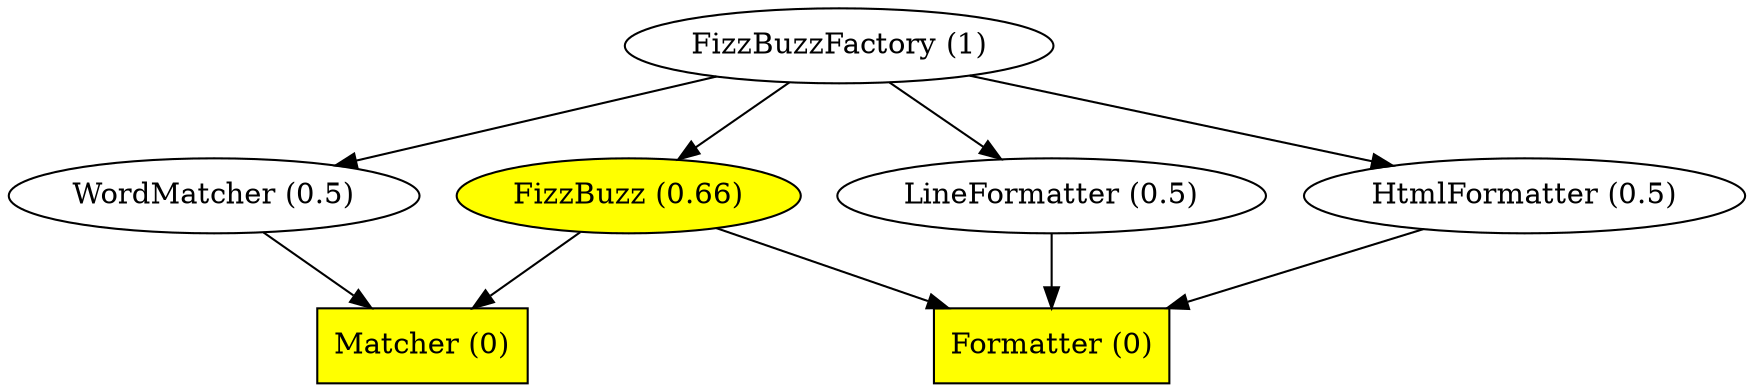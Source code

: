 digraph {

	Matcher[label="Matcher (0)",fillcolor="yellow",style="filled",shape="rect"];
	WordMatcher[label="WordMatcher (0.5)",fillcolor="white",style="filled",shape="ellipse"];

	WordMatcher -> Matcher

	Formatter[label="Formatter (0)",fillcolor="yellow",style="filled",shape="rect"];
	LineFormatter[label="LineFormatter (0.5)",fillcolor="white",style="filled",shape="ellipse"];
	HtmlFormatter[label="HtmlFormatter (0.5)",fillcolor="white",style="filled",shape="ellipse"];

	LineFormatter -> Formatter
	HtmlFormatter -> Formatter

	FizzBuzz[label="FizzBuzz (0.66)",fillcolor="yellow",style="filled",shape="ellipse"];

	FizzBuzz -> Matcher;
	FizzBuzz -> Formatter;

	FizzBuzzFactory[label="FizzBuzzFactory (1)",fillcolor="white",style="filled",shape="ellipse"];

	FizzBuzzFactory -> FizzBuzz;
	FizzBuzzFactory -> LineFormatter;
	FizzBuzzFactory -> HtmlFormatter;
	FizzBuzzFactory -> WordMatcher;

}